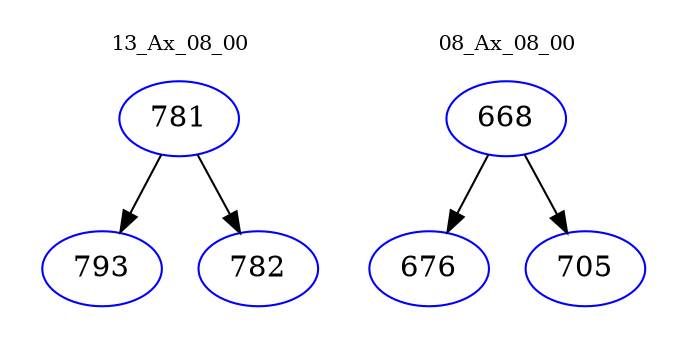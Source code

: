 digraph{
subgraph cluster_0 {
color = white
label = "13_Ax_08_00";
fontsize=10;
T0_781 [label="781", color="blue"]
T0_781 -> T0_793 [color="black"]
T0_793 [label="793", color="blue"]
T0_781 -> T0_782 [color="black"]
T0_782 [label="782", color="blue"]
}
subgraph cluster_1 {
color = white
label = "08_Ax_08_00";
fontsize=10;
T1_668 [label="668", color="blue"]
T1_668 -> T1_676 [color="black"]
T1_676 [label="676", color="blue"]
T1_668 -> T1_705 [color="black"]
T1_705 [label="705", color="blue"]
}
}

